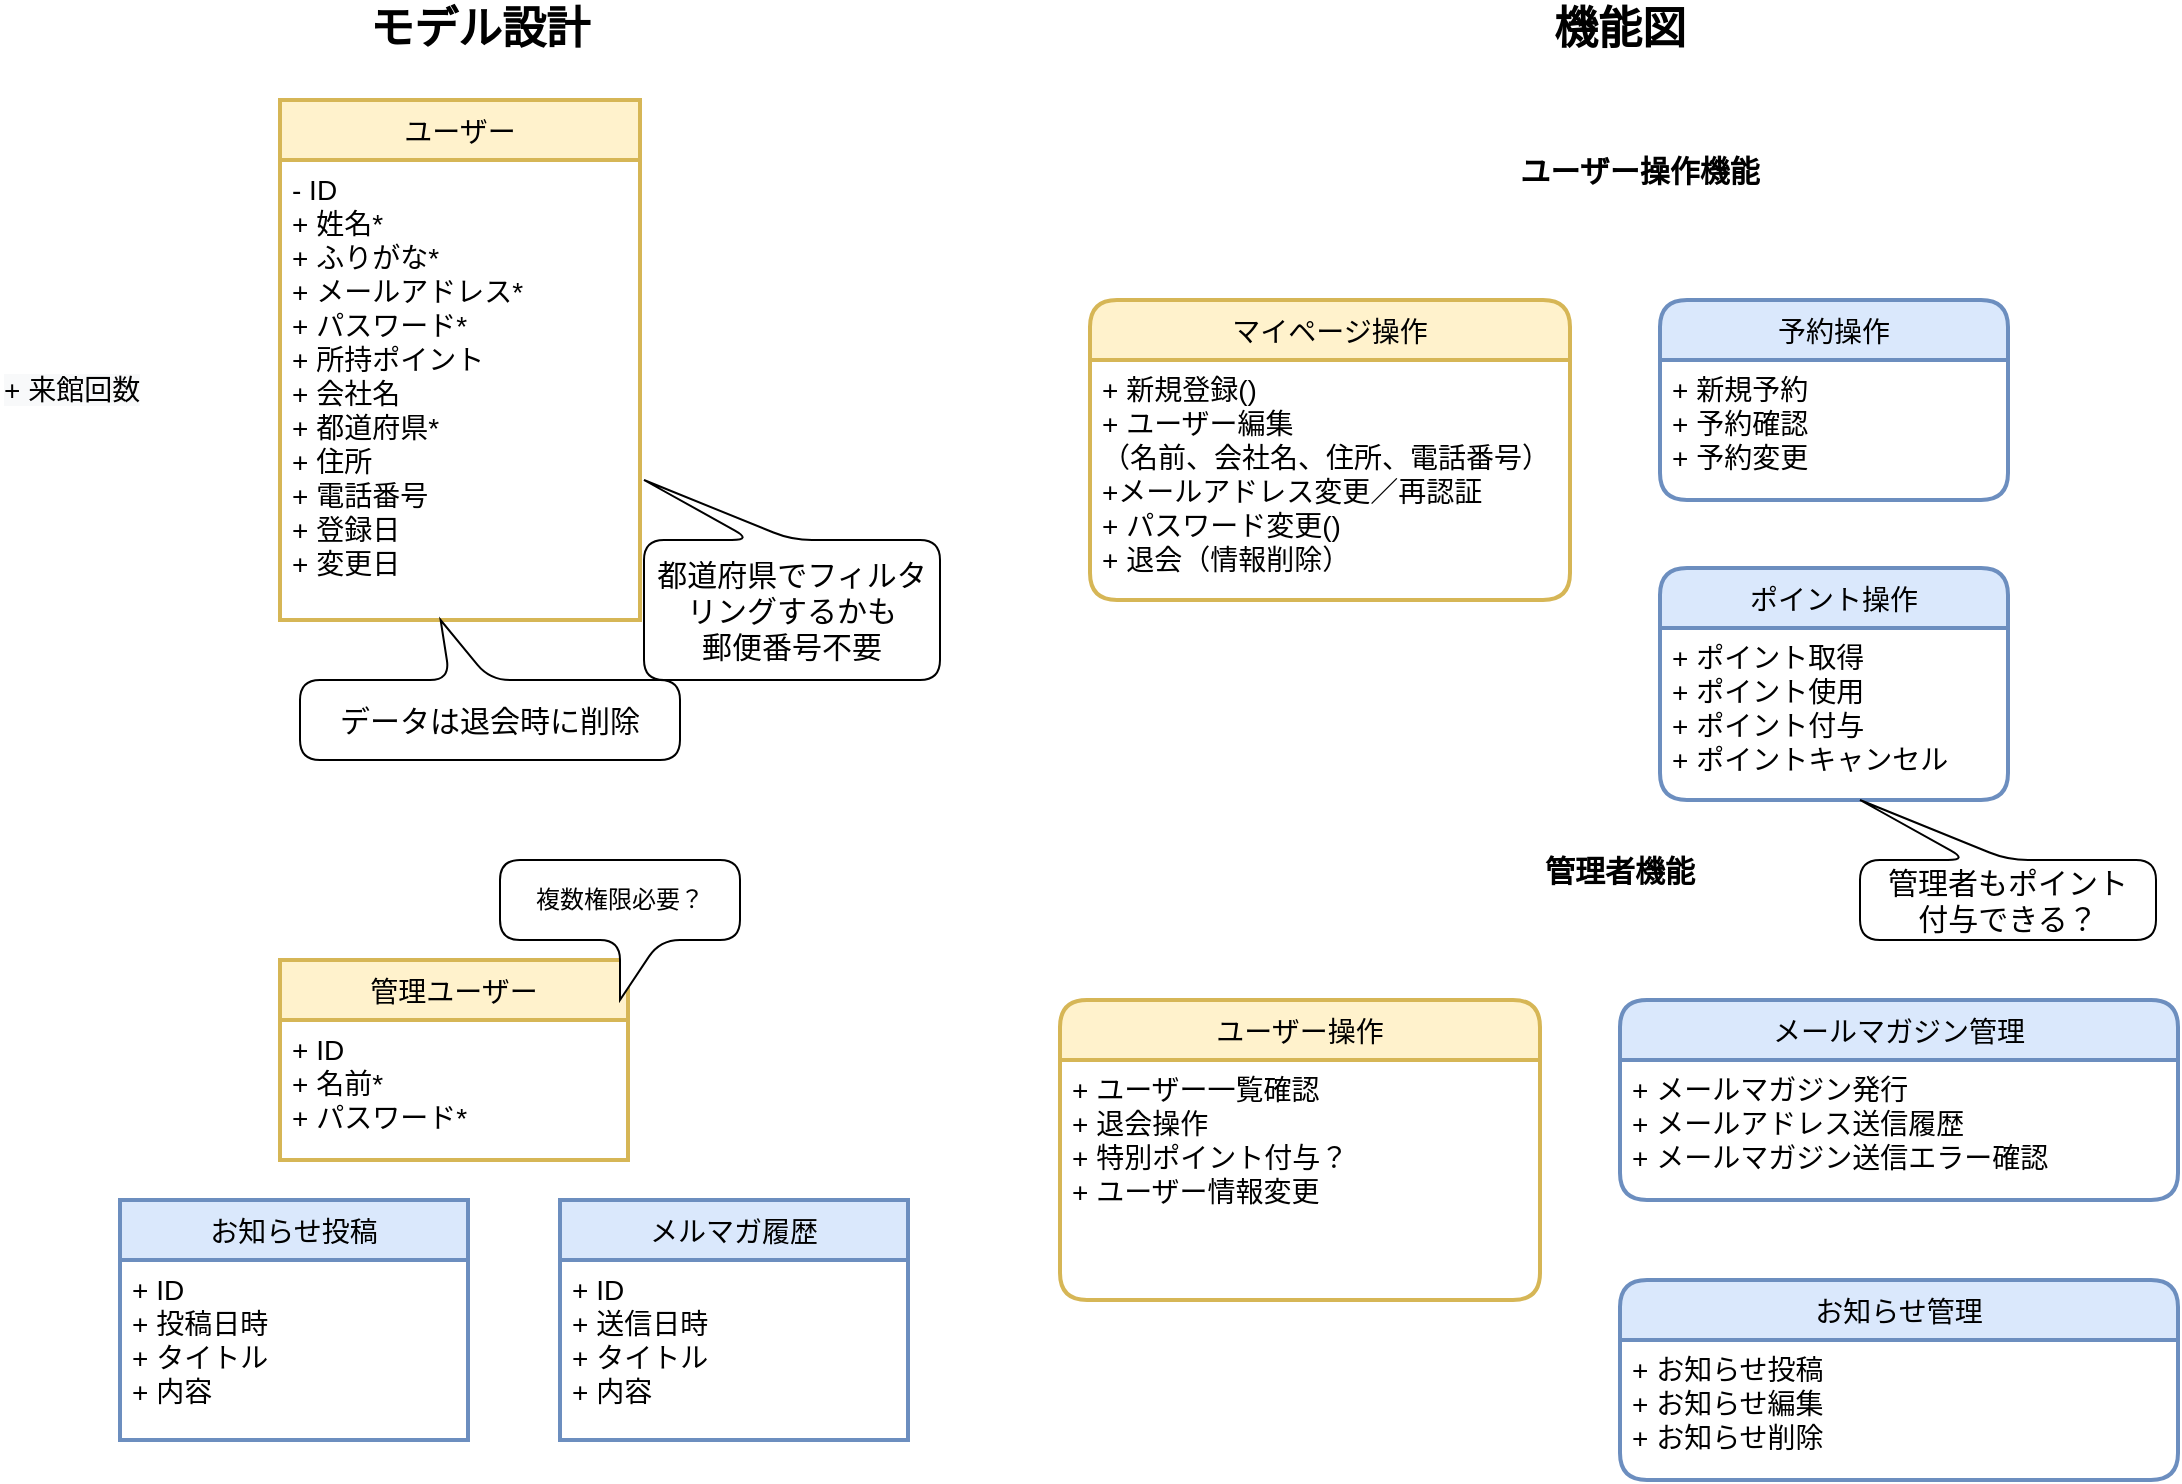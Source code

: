 <mxfile version="20.6.2" type="google"><diagram id="Ypj5rLJIwxC1mN9q6Cak" name="ページ1"><mxGraphModel grid="1" page="1" gridSize="10" guides="1" tooltips="1" connect="1" arrows="1" fold="1" pageScale="1" pageWidth="1169" pageHeight="827" math="0" shadow="0"><root><mxCell id="0"/><mxCell id="1" parent="0"/><mxCell id="2" value="マイページ操作" style="swimlane;childLayout=stackLayout;horizontal=1;startSize=30;horizontalStack=0;rounded=1;fontSize=14;fontStyle=0;strokeWidth=2;resizeParent=0;resizeLast=1;shadow=0;dashed=0;align=center;swimlaneLine=1;fillColor=#fff2cc;strokeColor=#d6b656;" vertex="1" parent="1"><mxGeometry x="585" y="180" width="240" height="150" as="geometry"><mxRectangle x="50" y="130" width="90" height="30" as="alternateBounds"/></mxGeometry></mxCell><mxCell id="3" value="+ 新規登録()&#10;+ ユーザー編集&#10;（名前、会社名、住所、電話番号）&#10;+メールアドレス変更／再認証&#10;+ パスワード変更()&#10;+ 退会（情報削除）" style="align=left;strokeColor=none;fillColor=none;spacingLeft=4;fontSize=14;verticalAlign=top;resizable=0;rotatable=0;part=1;" vertex="1" parent="2"><mxGeometry y="30" width="240" height="120" as="geometry"/></mxCell><mxCell id="4" value="予約操作" style="swimlane;childLayout=stackLayout;horizontal=1;startSize=30;horizontalStack=0;rounded=1;fontSize=14;fontStyle=0;strokeWidth=2;resizeParent=0;resizeLast=1;shadow=0;dashed=0;align=center;fillColor=#dae8fc;strokeColor=#6c8ebf;" vertex="1" parent="1"><mxGeometry x="870" y="180" width="174" height="100" as="geometry"><mxRectangle x="50" y="130" width="90" height="30" as="alternateBounds"/></mxGeometry></mxCell><mxCell id="5" value="+ 新規予約&#10;+ 予約確認&#10;+ 予約変更&#10;" style="align=left;strokeColor=none;fillColor=none;spacingLeft=4;fontSize=14;verticalAlign=top;resizable=0;rotatable=0;part=1;" vertex="1" parent="4"><mxGeometry y="30" width="174" height="70" as="geometry"/></mxCell><mxCell id="6" value="&lt;font size=&quot;1&quot;&gt;&lt;b style=&quot;font-size: 22px&quot;&gt;機能図&lt;/b&gt;&lt;/font&gt;" style="text;html=1;strokeColor=none;fillColor=none;align=center;verticalAlign=middle;whiteSpace=wrap;rounded=0;fontSize=14;" vertex="1" parent="1"><mxGeometry x="750" y="30" width="200" height="30" as="geometry"/></mxCell><mxCell id="QDLxGsyKTm8Yx_DF1yRc-73" value="&lt;font style=&quot;font-size: 15px;&quot;&gt;&lt;span style=&quot;font-size: 15px;&quot;&gt;ユーザー操作機能&lt;/span&gt;&lt;/font&gt;" style="text;html=1;strokeColor=none;fillColor=none;align=center;verticalAlign=middle;whiteSpace=wrap;rounded=0;fontSize=15;fontStyle=1" vertex="1" parent="1"><mxGeometry x="760" y="100" width="200" height="30" as="geometry"/></mxCell><mxCell id="QDLxGsyKTm8Yx_DF1yRc-74" value="ユーザー操作" style="swimlane;childLayout=stackLayout;horizontal=1;startSize=30;horizontalStack=0;rounded=1;fontSize=14;fontStyle=0;strokeWidth=2;resizeParent=0;resizeLast=1;shadow=0;dashed=0;align=center;swimlaneLine=1;fillColor=#fff2cc;strokeColor=#d6b656;" vertex="1" parent="1"><mxGeometry x="570" y="530" width="240" height="150" as="geometry"><mxRectangle x="50" y="130" width="90" height="30" as="alternateBounds"/></mxGeometry></mxCell><mxCell id="QDLxGsyKTm8Yx_DF1yRc-75" value="+ ユーザー一覧確認&#10;+ 退会操作&#10;+ 特別ポイント付与？&#10;+ ユーザー情報変更" style="align=left;strokeColor=none;fillColor=none;spacingLeft=4;fontSize=14;verticalAlign=top;resizable=0;rotatable=0;part=1;" vertex="1" parent="QDLxGsyKTm8Yx_DF1yRc-74"><mxGeometry y="30" width="240" height="120" as="geometry"/></mxCell><mxCell id="QDLxGsyKTm8Yx_DF1yRc-76" value="メールマガジン管理" style="swimlane;childLayout=stackLayout;horizontal=1;startSize=30;horizontalStack=0;rounded=1;fontSize=14;fontStyle=0;strokeWidth=2;resizeParent=0;resizeLast=1;shadow=0;dashed=0;align=center;fillColor=#dae8fc;strokeColor=#6c8ebf;" vertex="1" parent="1"><mxGeometry x="850" y="530" width="279" height="100" as="geometry"><mxRectangle x="50" y="130" width="90" height="30" as="alternateBounds"/></mxGeometry></mxCell><mxCell id="QDLxGsyKTm8Yx_DF1yRc-77" value="+ メールマガジン発行&#10;+ メールアドレス送信履歴&#10;+ メールマガジン送信エラー確認&#10;" style="align=left;strokeColor=none;fillColor=none;spacingLeft=4;fontSize=14;verticalAlign=top;resizable=0;rotatable=0;part=1;" vertex="1" parent="QDLxGsyKTm8Yx_DF1yRc-76"><mxGeometry y="30" width="279" height="70" as="geometry"/></mxCell><mxCell id="QDLxGsyKTm8Yx_DF1yRc-78" value="管理者機能" style="text;html=1;strokeColor=none;fillColor=none;align=center;verticalAlign=middle;whiteSpace=wrap;rounded=0;fontSize=15;fontStyle=1" vertex="1" parent="1"><mxGeometry x="750" y="450" width="200" height="30" as="geometry"/></mxCell><mxCell id="QDLxGsyKTm8Yx_DF1yRc-79" value="&lt;b style=&quot;font-size: 22px;&quot;&gt;モデル設計&lt;/b&gt;" style="text;html=1;strokeColor=none;fillColor=none;align=center;verticalAlign=middle;whiteSpace=wrap;rounded=0;fontSize=14;" vertex="1" parent="1"><mxGeometry x="180" y="30" width="200" height="30" as="geometry"/></mxCell><mxCell id="QDLxGsyKTm8Yx_DF1yRc-80" value="ユーザー" style="swimlane;childLayout=stackLayout;horizontal=1;startSize=30;horizontalStack=0;rounded=0;fontSize=14;fontStyle=0;strokeWidth=2;resizeParent=0;resizeLast=1;shadow=0;dashed=0;align=center;swimlaneLine=1;fillColor=#fff2cc;strokeColor=#d6b656;" vertex="1" parent="1"><mxGeometry x="180" y="80" width="180" height="260" as="geometry"><mxRectangle x="50" y="130" width="90" height="30" as="alternateBounds"/></mxGeometry></mxCell><mxCell id="QDLxGsyKTm8Yx_DF1yRc-81" value="- ID&#10;+ 姓名*&#10;+ ふりがな*&#10;+ メールアドレス*&#10;+ パスワード*&#10;+ 所持ポイント&#10;+ 会社名&#10;+ 都道府県*&#10;+ 住所&#10;+ 電話番号&#10;+ 登録日&#10;+ 変更日&#10;" style="align=left;strokeColor=none;fillColor=none;spacingLeft=4;fontSize=14;verticalAlign=top;resizable=0;rotatable=0;part=1;" vertex="1" parent="QDLxGsyKTm8Yx_DF1yRc-80"><mxGeometry y="30" width="180" height="230" as="geometry"/></mxCell><mxCell id="QDLxGsyKTm8Yx_DF1yRc-82" value="データは退会時に削除" style="shape=callout;whiteSpace=wrap;html=1;perimeter=calloutPerimeter;rounded=1;fontSize=15;position2=0.63;direction=west;" vertex="1" parent="1"><mxGeometry x="190" y="340" width="190" height="70" as="geometry"/></mxCell><mxCell id="QDLxGsyKTm8Yx_DF1yRc-83" value="都道府県でフィルタリングするかも&lt;br&gt;郵便番号不要" style="shape=callout;whiteSpace=wrap;html=1;perimeter=calloutPerimeter;rounded=1;fontSize=15;position2=1;direction=west;" vertex="1" parent="1"><mxGeometry x="362" y="270" width="148" height="100" as="geometry"/></mxCell><mxCell id="QDLxGsyKTm8Yx_DF1yRc-84" value="管理ユーザー" style="swimlane;childLayout=stackLayout;horizontal=1;startSize=30;horizontalStack=0;rounded=0;fontSize=14;fontStyle=0;strokeWidth=2;resizeParent=0;resizeLast=1;shadow=0;dashed=0;align=center;fillColor=#fff2cc;strokeColor=#d6b656;" vertex="1" parent="1"><mxGeometry x="180" y="510" width="174" height="100" as="geometry"><mxRectangle x="50" y="130" width="90" height="30" as="alternateBounds"/></mxGeometry></mxCell><mxCell id="QDLxGsyKTm8Yx_DF1yRc-85" value="+ ID&#10;+ 名前*&#10;+ パスワード*" style="align=left;strokeColor=none;fillColor=none;spacingLeft=4;fontSize=14;verticalAlign=top;resizable=0;rotatable=0;part=1;" vertex="1" parent="QDLxGsyKTm8Yx_DF1yRc-84"><mxGeometry y="30" width="174" height="70" as="geometry"/></mxCell><mxCell id="QDLxGsyKTm8Yx_DF1yRc-88" value="メルマガ履歴" style="swimlane;childLayout=stackLayout;horizontal=1;startSize=30;horizontalStack=0;rounded=0;fontSize=14;fontStyle=0;strokeWidth=2;resizeParent=0;resizeLast=1;shadow=0;dashed=0;align=center;fillColor=#dae8fc;strokeColor=#6c8ebf;" vertex="1" parent="1"><mxGeometry x="320" y="630" width="174" height="120" as="geometry"><mxRectangle x="50" y="130" width="90" height="30" as="alternateBounds"/></mxGeometry></mxCell><mxCell id="QDLxGsyKTm8Yx_DF1yRc-89" value="+ ID&#10;+ 送信日時&#10;+ タイトル&#10;+ 内容" style="align=left;strokeColor=none;fillColor=none;spacingLeft=4;fontSize=14;verticalAlign=top;resizable=0;rotatable=0;part=1;" vertex="1" parent="QDLxGsyKTm8Yx_DF1yRc-88"><mxGeometry y="30" width="174" height="90" as="geometry"/></mxCell><mxCell id="vvRxVRpAEax69KsqW2r8-6" value="お知らせ投稿" style="swimlane;childLayout=stackLayout;horizontal=1;startSize=30;horizontalStack=0;rounded=0;fontSize=14;fontStyle=0;strokeWidth=2;resizeParent=0;resizeLast=1;shadow=0;dashed=0;align=center;fillColor=#dae8fc;strokeColor=#6c8ebf;" vertex="1" parent="1"><mxGeometry x="100" y="630" width="174" height="120" as="geometry"><mxRectangle x="50" y="130" width="90" height="30" as="alternateBounds"/></mxGeometry></mxCell><mxCell id="vvRxVRpAEax69KsqW2r8-7" value="+ ID&#10;+ 投稿日時&#10;+ タイトル&#10;+ 内容" style="align=left;strokeColor=none;fillColor=none;spacingLeft=4;fontSize=14;verticalAlign=top;resizable=0;rotatable=0;part=1;" vertex="1" parent="vvRxVRpAEax69KsqW2r8-6"><mxGeometry y="30" width="174" height="90" as="geometry"/></mxCell><mxCell id="vvRxVRpAEax69KsqW2r8-11" value="複数権限必要？" style="shape=callout;whiteSpace=wrap;html=1;perimeter=calloutPerimeter;rounded=1;" vertex="1" parent="1"><mxGeometry x="290" y="460" width="120" height="70" as="geometry"/></mxCell><mxCell id="C7XxUXMGCLujco2U-XDZ-6" value="ポイント操作" style="swimlane;childLayout=stackLayout;horizontal=1;startSize=30;horizontalStack=0;rounded=1;fontSize=14;fontStyle=0;strokeWidth=2;resizeParent=0;resizeLast=1;shadow=0;dashed=0;align=center;fillColor=#dae8fc;strokeColor=#6c8ebf;" vertex="1" parent="1"><mxGeometry x="870" y="314" width="174" height="116" as="geometry"><mxRectangle x="50" y="130" width="90" height="30" as="alternateBounds"/></mxGeometry></mxCell><mxCell id="C7XxUXMGCLujco2U-XDZ-7" value="+ ポイント取得&#10;+ ポイント使用&#10;+ ポイント付与&#10;+ ポイントキャンセル" style="align=left;strokeColor=none;fillColor=none;spacingLeft=4;fontSize=14;verticalAlign=top;resizable=0;rotatable=0;part=1;" vertex="1" parent="C7XxUXMGCLujco2U-XDZ-6"><mxGeometry y="30" width="174" height="86" as="geometry"/></mxCell><mxCell id="cmEi-EgIrCK5vTL85Ido-6" value="管理者もポイント&lt;br&gt;付与できる？" style="shape=callout;whiteSpace=wrap;html=1;perimeter=calloutPerimeter;rounded=1;fontSize=15;position2=1;direction=west;" vertex="1" parent="1"><mxGeometry x="970" y="430" width="148" height="70" as="geometry"/></mxCell><mxCell id="cmEi-EgIrCK5vTL85Ido-7" value="お知らせ管理" style="swimlane;childLayout=stackLayout;horizontal=1;startSize=30;horizontalStack=0;rounded=1;fontSize=14;fontStyle=0;strokeWidth=2;resizeParent=0;resizeLast=1;shadow=0;dashed=0;align=center;fillColor=#dae8fc;strokeColor=#6c8ebf;" vertex="1" parent="1"><mxGeometry x="850" y="670" width="279" height="100" as="geometry"><mxRectangle x="50" y="130" width="90" height="30" as="alternateBounds"/></mxGeometry></mxCell><mxCell id="cmEi-EgIrCK5vTL85Ido-8" value="+ お知らせ投稿&#10;+ お知らせ編集&#10;+ お知らせ削除" style="align=left;strokeColor=none;fillColor=none;spacingLeft=4;fontSize=14;verticalAlign=top;resizable=0;rotatable=0;part=1;" vertex="1" parent="cmEi-EgIrCK5vTL85Ido-7"><mxGeometry y="30" width="279" height="70" as="geometry"/></mxCell><mxCell id="wLjRgpaJYClQW6r-O-2p-6" value="&lt;span style=&quot;color: rgb(0, 0, 0); font-family: Helvetica; font-size: 14px; font-style: normal; font-variant-ligatures: normal; font-variant-caps: normal; font-weight: 400; letter-spacing: normal; orphans: 2; text-align: left; text-indent: 0px; text-transform: none; widows: 2; word-spacing: 0px; -webkit-text-stroke-width: 0px; background-color: rgb(248, 249, 250); text-decoration-thickness: initial; text-decoration-style: initial; text-decoration-color: initial; float: none; display: inline !important;&quot;&gt;+ 来館回数&lt;/span&gt;&lt;br style=&quot;padding: 0px; margin: 0px; color: rgb(0, 0, 0); font-family: Helvetica; font-size: 14px; font-style: normal; font-variant-ligatures: normal; font-variant-caps: normal; font-weight: 400; letter-spacing: normal; orphans: 2; text-align: left; text-indent: 0px; text-transform: none; widows: 2; word-spacing: 0px; -webkit-text-stroke-width: 0px; background-color: rgb(248, 249, 250); text-decoration-thickness: initial; text-decoration-style: initial; text-decoration-color: initial;&quot;&gt;" style="text;whiteSpace=wrap;html=1;" vertex="1" parent="1"><mxGeometry x="40" y="210" width="100" height="40" as="geometry"/></mxCell></root></mxGraphModel></diagram></mxfile>